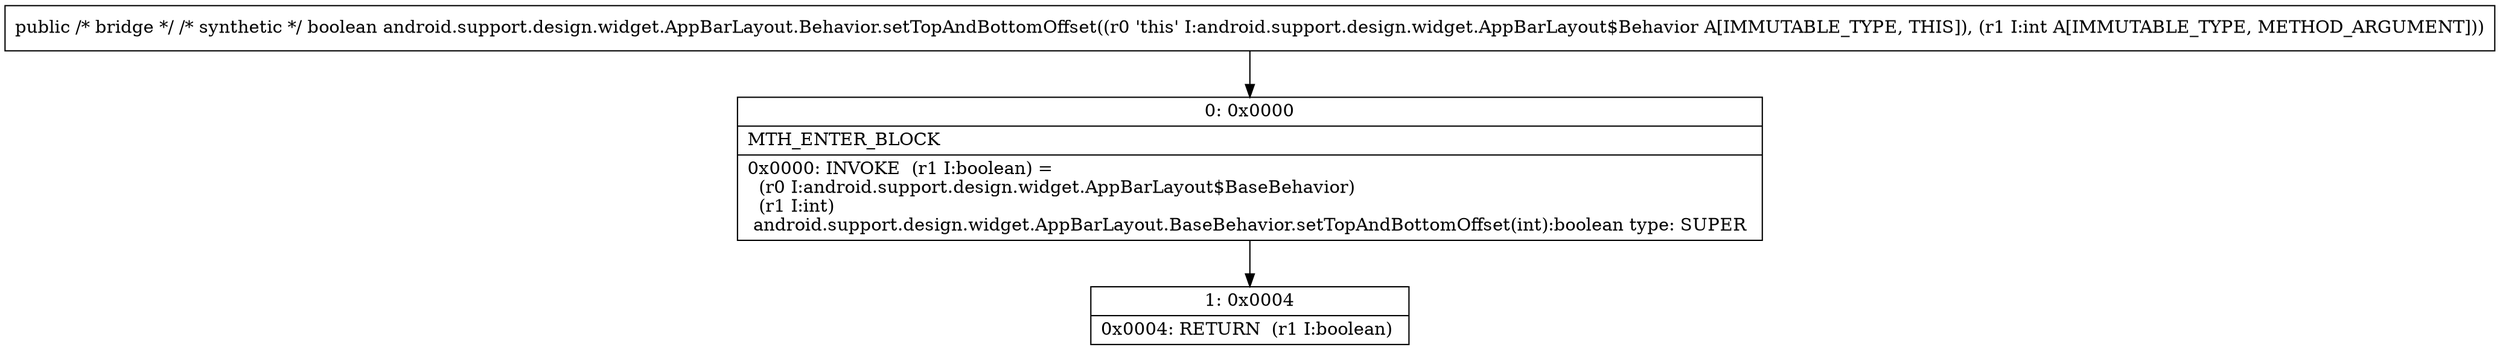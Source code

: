 digraph "CFG forandroid.support.design.widget.AppBarLayout.Behavior.setTopAndBottomOffset(I)Z" {
Node_0 [shape=record,label="{0\:\ 0x0000|MTH_ENTER_BLOCK\l|0x0000: INVOKE  (r1 I:boolean) = \l  (r0 I:android.support.design.widget.AppBarLayout$BaseBehavior)\l  (r1 I:int)\l android.support.design.widget.AppBarLayout.BaseBehavior.setTopAndBottomOffset(int):boolean type: SUPER \l}"];
Node_1 [shape=record,label="{1\:\ 0x0004|0x0004: RETURN  (r1 I:boolean) \l}"];
MethodNode[shape=record,label="{public \/* bridge *\/ \/* synthetic *\/ boolean android.support.design.widget.AppBarLayout.Behavior.setTopAndBottomOffset((r0 'this' I:android.support.design.widget.AppBarLayout$Behavior A[IMMUTABLE_TYPE, THIS]), (r1 I:int A[IMMUTABLE_TYPE, METHOD_ARGUMENT])) }"];
MethodNode -> Node_0;
Node_0 -> Node_1;
}

